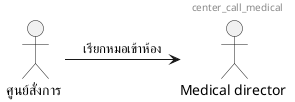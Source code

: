 @startuml
Header center_call_medical
  :ศูนย์สั่งการ : as OIS
  :Medical director : as Medical
  OIS -right-> Medical : เรียกหมอเข้าห้อง
@enduml

@startuml
Header center_call_medical_001
  actor "ศูนย์สั่งการ" as OIS
  collections "Inbound Queue" as inbound
  OIS --> inbound : send message
  actor "Medical director" as Medical
  inbound --> Medical : send message
@enduml
